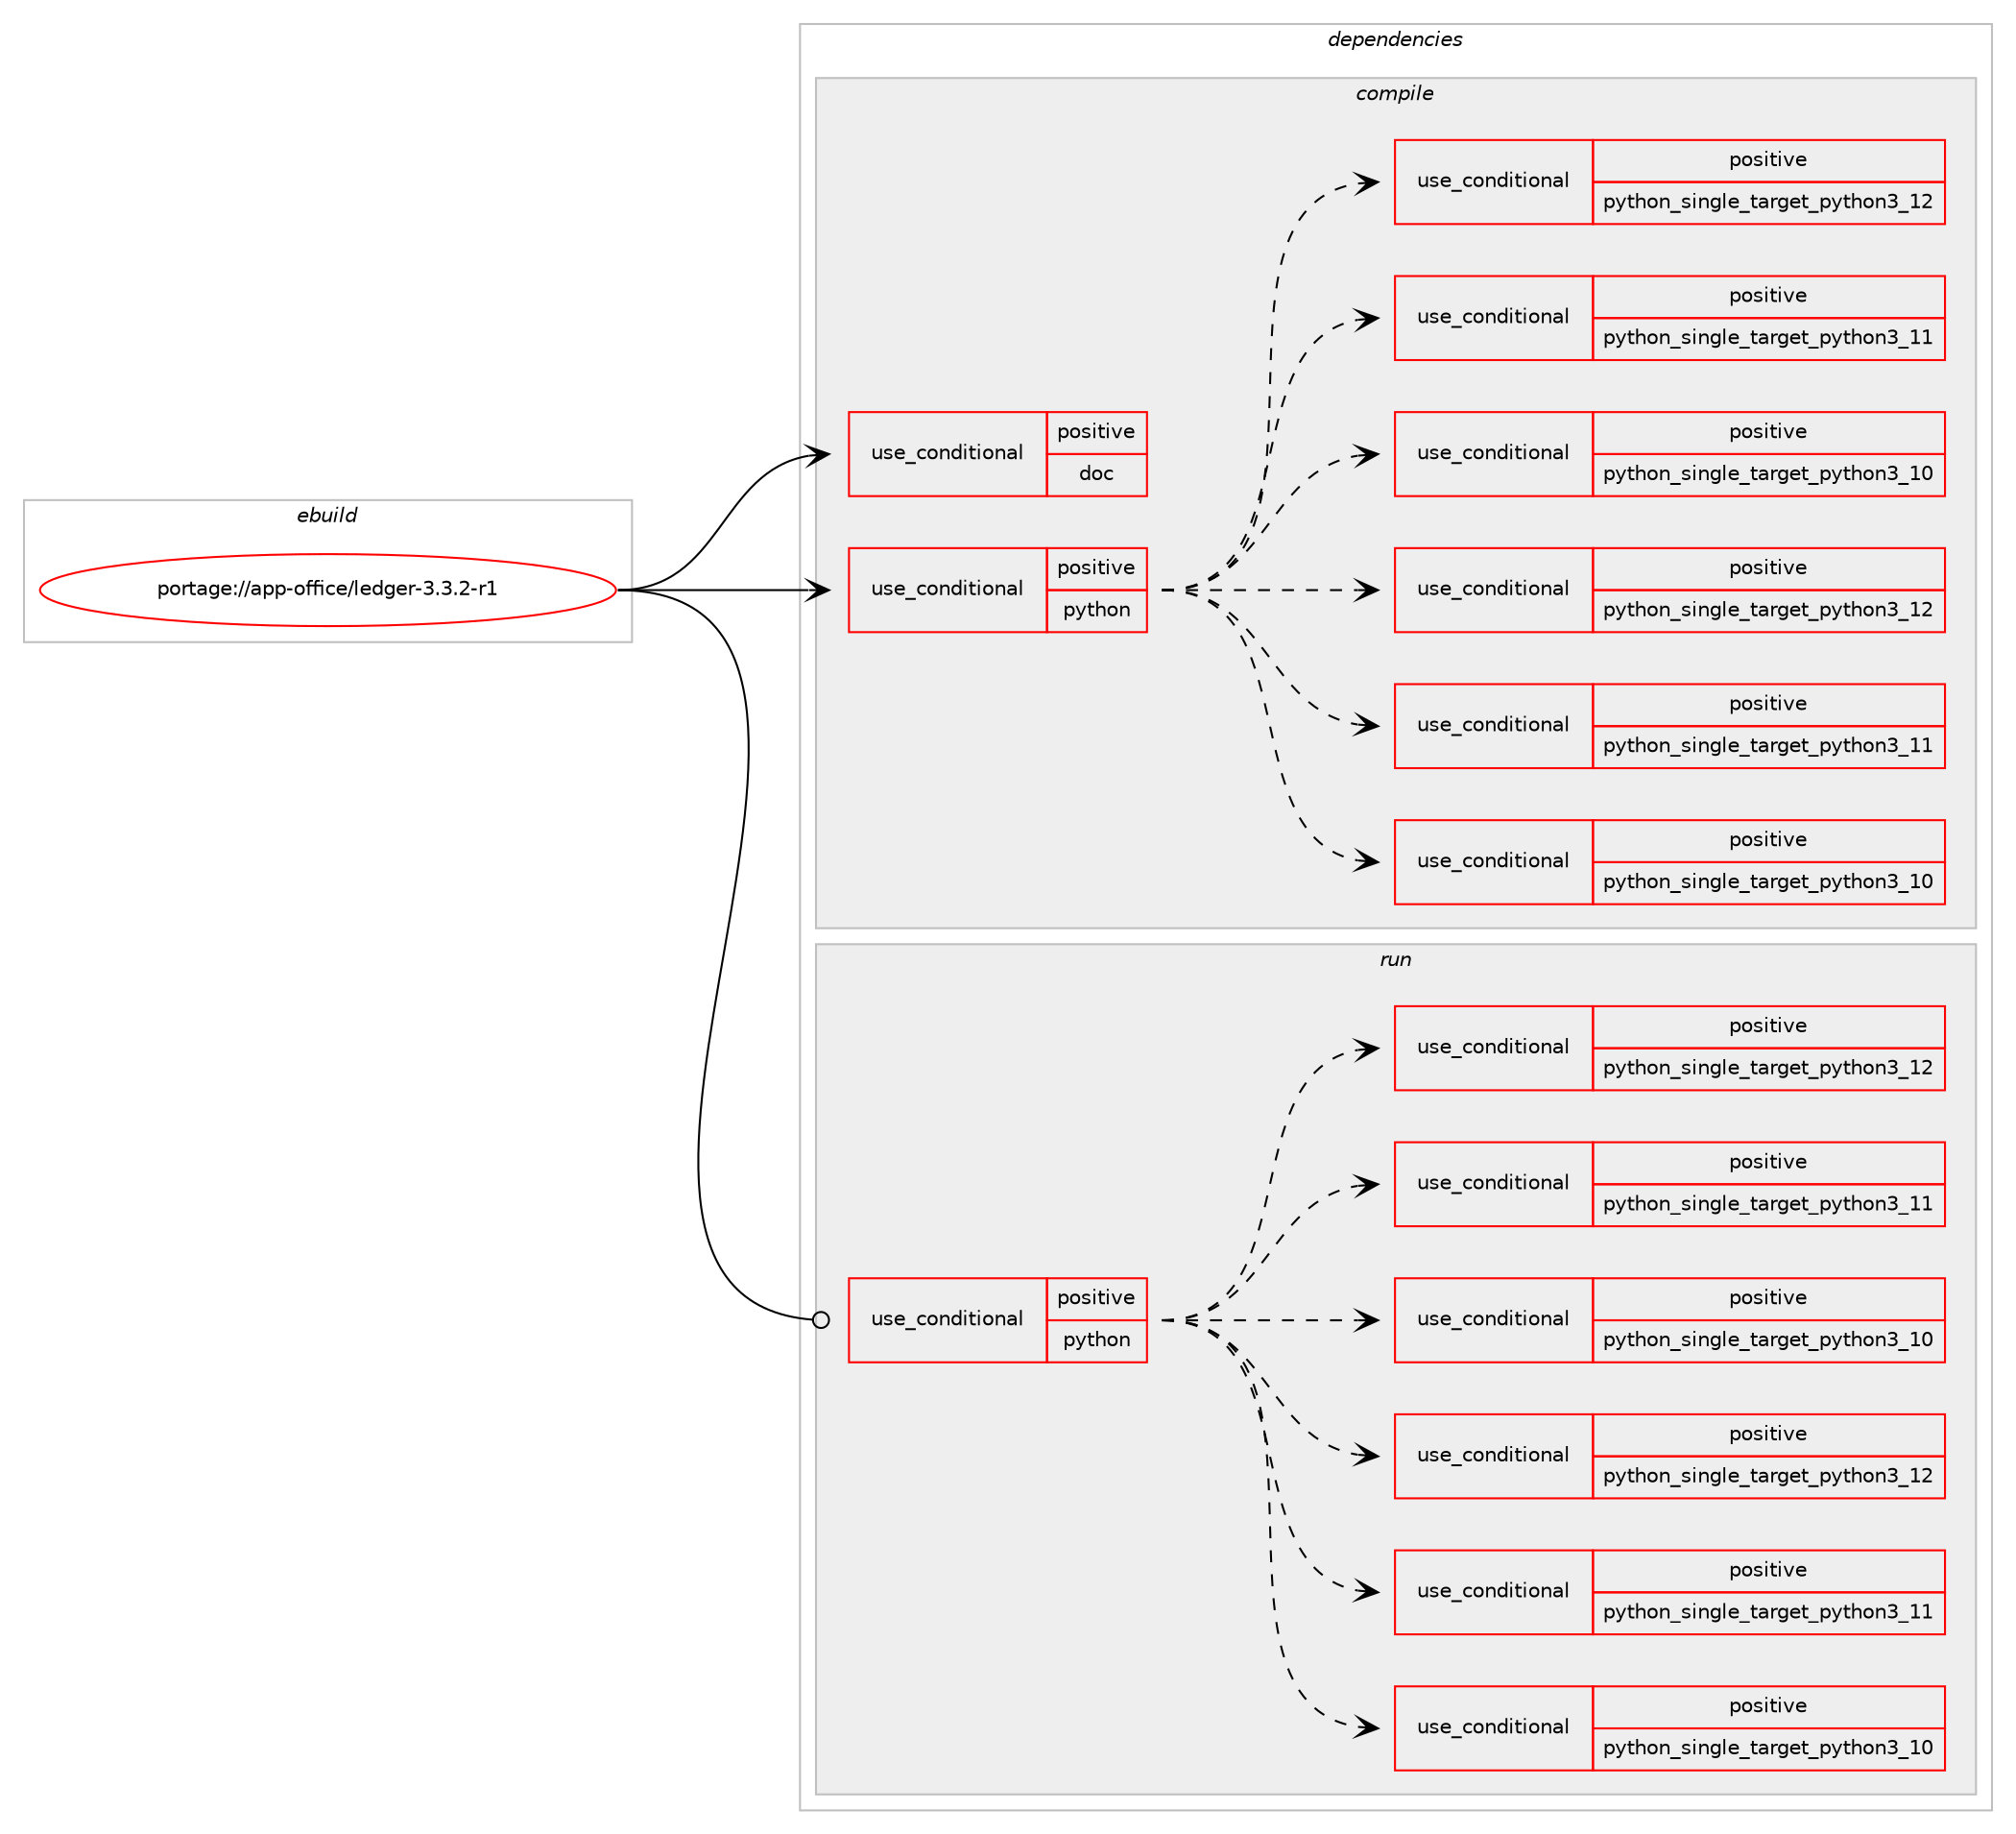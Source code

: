 digraph prolog {

# *************
# Graph options
# *************

newrank=true;
concentrate=true;
compound=true;
graph [rankdir=LR,fontname=Helvetica,fontsize=10,ranksep=1.5];#, ranksep=2.5, nodesep=0.2];
edge  [arrowhead=vee];
node  [fontname=Helvetica,fontsize=10];

# **********
# The ebuild
# **********

subgraph cluster_leftcol {
color=gray;
rank=same;
label=<<i>ebuild</i>>;
id [label="portage://app-office/ledger-3.3.2-r1", color=red, width=4, href="../app-office/ledger-3.3.2-r1.svg"];
}

# ****************
# The dependencies
# ****************

subgraph cluster_midcol {
color=gray;
label=<<i>dependencies</i>>;
subgraph cluster_compile {
fillcolor="#eeeeee";
style=filled;
label=<<i>compile</i>>;
subgraph cond12916 {
dependency20575 [label=<<TABLE BORDER="0" CELLBORDER="1" CELLSPACING="0" CELLPADDING="4"><TR><TD ROWSPAN="3" CELLPADDING="10">use_conditional</TD></TR><TR><TD>positive</TD></TR><TR><TD>doc</TD></TR></TABLE>>, shape=none, color=red];
# *** BEGIN UNKNOWN DEPENDENCY TYPE (TODO) ***
# dependency20575 -> package_dependency(portage://app-office/ledger-3.3.2-r1,install,no,app-text,texlive,none,[,,],[],[use(enable(extra),none)])
# *** END UNKNOWN DEPENDENCY TYPE (TODO) ***

# *** BEGIN UNKNOWN DEPENDENCY TYPE (TODO) ***
# dependency20575 -> package_dependency(portage://app-office/ledger-3.3.2-r1,install,no,sys-apps,texinfo,none,[,,],[],[])
# *** END UNKNOWN DEPENDENCY TYPE (TODO) ***

# *** BEGIN UNKNOWN DEPENDENCY TYPE (TODO) ***
# dependency20575 -> package_dependency(portage://app-office/ledger-3.3.2-r1,install,no,virtual,texi2dvi,none,[,,],[],[])
# *** END UNKNOWN DEPENDENCY TYPE (TODO) ***

}
id:e -> dependency20575:w [weight=20,style="solid",arrowhead="vee"];
subgraph cond12917 {
dependency20576 [label=<<TABLE BORDER="0" CELLBORDER="1" CELLSPACING="0" CELLPADDING="4"><TR><TD ROWSPAN="3" CELLPADDING="10">use_conditional</TD></TR><TR><TD>positive</TD></TR><TR><TD>python</TD></TR></TABLE>>, shape=none, color=red];
subgraph cond12918 {
dependency20577 [label=<<TABLE BORDER="0" CELLBORDER="1" CELLSPACING="0" CELLPADDING="4"><TR><TD ROWSPAN="3" CELLPADDING="10">use_conditional</TD></TR><TR><TD>positive</TD></TR><TR><TD>python_single_target_python3_10</TD></TR></TABLE>>, shape=none, color=red];
# *** BEGIN UNKNOWN DEPENDENCY TYPE (TODO) ***
# dependency20577 -> package_dependency(portage://app-office/ledger-3.3.2-r1,install,no,dev-libs,boost,none,[,,],any_same_slot,[use(enable(python_targets_python3_10),negative)])
# *** END UNKNOWN DEPENDENCY TYPE (TODO) ***

# *** BEGIN UNKNOWN DEPENDENCY TYPE (TODO) ***
# dependency20577 -> package_dependency(portage://app-office/ledger-3.3.2-r1,install,no,dev-python,cheetah3,none,[,,],any_same_slot,[use(enable(python_targets_python3_10),negative)])
# *** END UNKNOWN DEPENDENCY TYPE (TODO) ***

}
dependency20576:e -> dependency20577:w [weight=20,style="dashed",arrowhead="vee"];
subgraph cond12919 {
dependency20578 [label=<<TABLE BORDER="0" CELLBORDER="1" CELLSPACING="0" CELLPADDING="4"><TR><TD ROWSPAN="3" CELLPADDING="10">use_conditional</TD></TR><TR><TD>positive</TD></TR><TR><TD>python_single_target_python3_11</TD></TR></TABLE>>, shape=none, color=red];
# *** BEGIN UNKNOWN DEPENDENCY TYPE (TODO) ***
# dependency20578 -> package_dependency(portage://app-office/ledger-3.3.2-r1,install,no,dev-libs,boost,none,[,,],any_same_slot,[use(enable(python_targets_python3_11),negative)])
# *** END UNKNOWN DEPENDENCY TYPE (TODO) ***

# *** BEGIN UNKNOWN DEPENDENCY TYPE (TODO) ***
# dependency20578 -> package_dependency(portage://app-office/ledger-3.3.2-r1,install,no,dev-python,cheetah3,none,[,,],any_same_slot,[use(enable(python_targets_python3_11),negative)])
# *** END UNKNOWN DEPENDENCY TYPE (TODO) ***

}
dependency20576:e -> dependency20578:w [weight=20,style="dashed",arrowhead="vee"];
subgraph cond12920 {
dependency20579 [label=<<TABLE BORDER="0" CELLBORDER="1" CELLSPACING="0" CELLPADDING="4"><TR><TD ROWSPAN="3" CELLPADDING="10">use_conditional</TD></TR><TR><TD>positive</TD></TR><TR><TD>python_single_target_python3_12</TD></TR></TABLE>>, shape=none, color=red];
# *** BEGIN UNKNOWN DEPENDENCY TYPE (TODO) ***
# dependency20579 -> package_dependency(portage://app-office/ledger-3.3.2-r1,install,no,dev-libs,boost,none,[,,],any_same_slot,[use(enable(python_targets_python3_12),negative)])
# *** END UNKNOWN DEPENDENCY TYPE (TODO) ***

# *** BEGIN UNKNOWN DEPENDENCY TYPE (TODO) ***
# dependency20579 -> package_dependency(portage://app-office/ledger-3.3.2-r1,install,no,dev-python,cheetah3,none,[,,],any_same_slot,[use(enable(python_targets_python3_12),negative)])
# *** END UNKNOWN DEPENDENCY TYPE (TODO) ***

}
dependency20576:e -> dependency20579:w [weight=20,style="dashed",arrowhead="vee"];
subgraph cond12921 {
dependency20580 [label=<<TABLE BORDER="0" CELLBORDER="1" CELLSPACING="0" CELLPADDING="4"><TR><TD ROWSPAN="3" CELLPADDING="10">use_conditional</TD></TR><TR><TD>positive</TD></TR><TR><TD>python_single_target_python3_10</TD></TR></TABLE>>, shape=none, color=red];
# *** BEGIN UNKNOWN DEPENDENCY TYPE (TODO) ***
# dependency20580 -> package_dependency(portage://app-office/ledger-3.3.2-r1,install,no,dev-lang,python,none,[,,],[slot(3.10)],[])
# *** END UNKNOWN DEPENDENCY TYPE (TODO) ***

}
dependency20576:e -> dependency20580:w [weight=20,style="dashed",arrowhead="vee"];
subgraph cond12922 {
dependency20581 [label=<<TABLE BORDER="0" CELLBORDER="1" CELLSPACING="0" CELLPADDING="4"><TR><TD ROWSPAN="3" CELLPADDING="10">use_conditional</TD></TR><TR><TD>positive</TD></TR><TR><TD>python_single_target_python3_11</TD></TR></TABLE>>, shape=none, color=red];
# *** BEGIN UNKNOWN DEPENDENCY TYPE (TODO) ***
# dependency20581 -> package_dependency(portage://app-office/ledger-3.3.2-r1,install,no,dev-lang,python,none,[,,],[slot(3.11)],[])
# *** END UNKNOWN DEPENDENCY TYPE (TODO) ***

}
dependency20576:e -> dependency20581:w [weight=20,style="dashed",arrowhead="vee"];
subgraph cond12923 {
dependency20582 [label=<<TABLE BORDER="0" CELLBORDER="1" CELLSPACING="0" CELLPADDING="4"><TR><TD ROWSPAN="3" CELLPADDING="10">use_conditional</TD></TR><TR><TD>positive</TD></TR><TR><TD>python_single_target_python3_12</TD></TR></TABLE>>, shape=none, color=red];
# *** BEGIN UNKNOWN DEPENDENCY TYPE (TODO) ***
# dependency20582 -> package_dependency(portage://app-office/ledger-3.3.2-r1,install,no,dev-lang,python,none,[,,],[slot(3.12)],[])
# *** END UNKNOWN DEPENDENCY TYPE (TODO) ***

}
dependency20576:e -> dependency20582:w [weight=20,style="dashed",arrowhead="vee"];
}
id:e -> dependency20576:w [weight=20,style="solid",arrowhead="vee"];
# *** BEGIN UNKNOWN DEPENDENCY TYPE (TODO) ***
# id -> package_dependency(portage://app-office/ledger-3.3.2-r1,install,no,dev-libs,boost,none,[,,],any_same_slot,[use(optenable(python),none)])
# *** END UNKNOWN DEPENDENCY TYPE (TODO) ***

# *** BEGIN UNKNOWN DEPENDENCY TYPE (TODO) ***
# id -> package_dependency(portage://app-office/ledger-3.3.2-r1,install,no,dev-libs,gmp,none,[,,],[slot(0),equal],[])
# *** END UNKNOWN DEPENDENCY TYPE (TODO) ***

# *** BEGIN UNKNOWN DEPENDENCY TYPE (TODO) ***
# id -> package_dependency(portage://app-office/ledger-3.3.2-r1,install,no,dev-libs,mpfr,none,[,,],[slot(0),equal],[])
# *** END UNKNOWN DEPENDENCY TYPE (TODO) ***

# *** BEGIN UNKNOWN DEPENDENCY TYPE (TODO) ***
# id -> package_dependency(portage://app-office/ledger-3.3.2-r1,install,no,dev-libs,utfcpp,none,[,,],[],[])
# *** END UNKNOWN DEPENDENCY TYPE (TODO) ***

}
subgraph cluster_compileandrun {
fillcolor="#eeeeee";
style=filled;
label=<<i>compile and run</i>>;
}
subgraph cluster_run {
fillcolor="#eeeeee";
style=filled;
label=<<i>run</i>>;
subgraph cond12924 {
dependency20583 [label=<<TABLE BORDER="0" CELLBORDER="1" CELLSPACING="0" CELLPADDING="4"><TR><TD ROWSPAN="3" CELLPADDING="10">use_conditional</TD></TR><TR><TD>positive</TD></TR><TR><TD>python</TD></TR></TABLE>>, shape=none, color=red];
subgraph cond12925 {
dependency20584 [label=<<TABLE BORDER="0" CELLBORDER="1" CELLSPACING="0" CELLPADDING="4"><TR><TD ROWSPAN="3" CELLPADDING="10">use_conditional</TD></TR><TR><TD>positive</TD></TR><TR><TD>python_single_target_python3_10</TD></TR></TABLE>>, shape=none, color=red];
# *** BEGIN UNKNOWN DEPENDENCY TYPE (TODO) ***
# dependency20584 -> package_dependency(portage://app-office/ledger-3.3.2-r1,run,no,dev-libs,boost,none,[,,],any_same_slot,[use(enable(python_targets_python3_10),negative)])
# *** END UNKNOWN DEPENDENCY TYPE (TODO) ***

# *** BEGIN UNKNOWN DEPENDENCY TYPE (TODO) ***
# dependency20584 -> package_dependency(portage://app-office/ledger-3.3.2-r1,run,no,dev-python,cheetah3,none,[,,],any_same_slot,[use(enable(python_targets_python3_10),negative)])
# *** END UNKNOWN DEPENDENCY TYPE (TODO) ***

}
dependency20583:e -> dependency20584:w [weight=20,style="dashed",arrowhead="vee"];
subgraph cond12926 {
dependency20585 [label=<<TABLE BORDER="0" CELLBORDER="1" CELLSPACING="0" CELLPADDING="4"><TR><TD ROWSPAN="3" CELLPADDING="10">use_conditional</TD></TR><TR><TD>positive</TD></TR><TR><TD>python_single_target_python3_11</TD></TR></TABLE>>, shape=none, color=red];
# *** BEGIN UNKNOWN DEPENDENCY TYPE (TODO) ***
# dependency20585 -> package_dependency(portage://app-office/ledger-3.3.2-r1,run,no,dev-libs,boost,none,[,,],any_same_slot,[use(enable(python_targets_python3_11),negative)])
# *** END UNKNOWN DEPENDENCY TYPE (TODO) ***

# *** BEGIN UNKNOWN DEPENDENCY TYPE (TODO) ***
# dependency20585 -> package_dependency(portage://app-office/ledger-3.3.2-r1,run,no,dev-python,cheetah3,none,[,,],any_same_slot,[use(enable(python_targets_python3_11),negative)])
# *** END UNKNOWN DEPENDENCY TYPE (TODO) ***

}
dependency20583:e -> dependency20585:w [weight=20,style="dashed",arrowhead="vee"];
subgraph cond12927 {
dependency20586 [label=<<TABLE BORDER="0" CELLBORDER="1" CELLSPACING="0" CELLPADDING="4"><TR><TD ROWSPAN="3" CELLPADDING="10">use_conditional</TD></TR><TR><TD>positive</TD></TR><TR><TD>python_single_target_python3_12</TD></TR></TABLE>>, shape=none, color=red];
# *** BEGIN UNKNOWN DEPENDENCY TYPE (TODO) ***
# dependency20586 -> package_dependency(portage://app-office/ledger-3.3.2-r1,run,no,dev-libs,boost,none,[,,],any_same_slot,[use(enable(python_targets_python3_12),negative)])
# *** END UNKNOWN DEPENDENCY TYPE (TODO) ***

# *** BEGIN UNKNOWN DEPENDENCY TYPE (TODO) ***
# dependency20586 -> package_dependency(portage://app-office/ledger-3.3.2-r1,run,no,dev-python,cheetah3,none,[,,],any_same_slot,[use(enable(python_targets_python3_12),negative)])
# *** END UNKNOWN DEPENDENCY TYPE (TODO) ***

}
dependency20583:e -> dependency20586:w [weight=20,style="dashed",arrowhead="vee"];
subgraph cond12928 {
dependency20587 [label=<<TABLE BORDER="0" CELLBORDER="1" CELLSPACING="0" CELLPADDING="4"><TR><TD ROWSPAN="3" CELLPADDING="10">use_conditional</TD></TR><TR><TD>positive</TD></TR><TR><TD>python_single_target_python3_10</TD></TR></TABLE>>, shape=none, color=red];
# *** BEGIN UNKNOWN DEPENDENCY TYPE (TODO) ***
# dependency20587 -> package_dependency(portage://app-office/ledger-3.3.2-r1,run,no,dev-lang,python,none,[,,],[slot(3.10)],[])
# *** END UNKNOWN DEPENDENCY TYPE (TODO) ***

}
dependency20583:e -> dependency20587:w [weight=20,style="dashed",arrowhead="vee"];
subgraph cond12929 {
dependency20588 [label=<<TABLE BORDER="0" CELLBORDER="1" CELLSPACING="0" CELLPADDING="4"><TR><TD ROWSPAN="3" CELLPADDING="10">use_conditional</TD></TR><TR><TD>positive</TD></TR><TR><TD>python_single_target_python3_11</TD></TR></TABLE>>, shape=none, color=red];
# *** BEGIN UNKNOWN DEPENDENCY TYPE (TODO) ***
# dependency20588 -> package_dependency(portage://app-office/ledger-3.3.2-r1,run,no,dev-lang,python,none,[,,],[slot(3.11)],[])
# *** END UNKNOWN DEPENDENCY TYPE (TODO) ***

}
dependency20583:e -> dependency20588:w [weight=20,style="dashed",arrowhead="vee"];
subgraph cond12930 {
dependency20589 [label=<<TABLE BORDER="0" CELLBORDER="1" CELLSPACING="0" CELLPADDING="4"><TR><TD ROWSPAN="3" CELLPADDING="10">use_conditional</TD></TR><TR><TD>positive</TD></TR><TR><TD>python_single_target_python3_12</TD></TR></TABLE>>, shape=none, color=red];
# *** BEGIN UNKNOWN DEPENDENCY TYPE (TODO) ***
# dependency20589 -> package_dependency(portage://app-office/ledger-3.3.2-r1,run,no,dev-lang,python,none,[,,],[slot(3.12)],[])
# *** END UNKNOWN DEPENDENCY TYPE (TODO) ***

}
dependency20583:e -> dependency20589:w [weight=20,style="dashed",arrowhead="vee"];
}
id:e -> dependency20583:w [weight=20,style="solid",arrowhead="odot"];
# *** BEGIN UNKNOWN DEPENDENCY TYPE (TODO) ***
# id -> package_dependency(portage://app-office/ledger-3.3.2-r1,run,no,dev-libs,boost,none,[,,],any_same_slot,[use(optenable(python),none)])
# *** END UNKNOWN DEPENDENCY TYPE (TODO) ***

# *** BEGIN UNKNOWN DEPENDENCY TYPE (TODO) ***
# id -> package_dependency(portage://app-office/ledger-3.3.2-r1,run,no,dev-libs,gmp,none,[,,],[slot(0),equal],[])
# *** END UNKNOWN DEPENDENCY TYPE (TODO) ***

# *** BEGIN UNKNOWN DEPENDENCY TYPE (TODO) ***
# id -> package_dependency(portage://app-office/ledger-3.3.2-r1,run,no,dev-libs,mpfr,none,[,,],[slot(0),equal],[])
# *** END UNKNOWN DEPENDENCY TYPE (TODO) ***

}
}

# **************
# The candidates
# **************

subgraph cluster_choices {
rank=same;
color=gray;
label=<<i>candidates</i>>;

}

}
